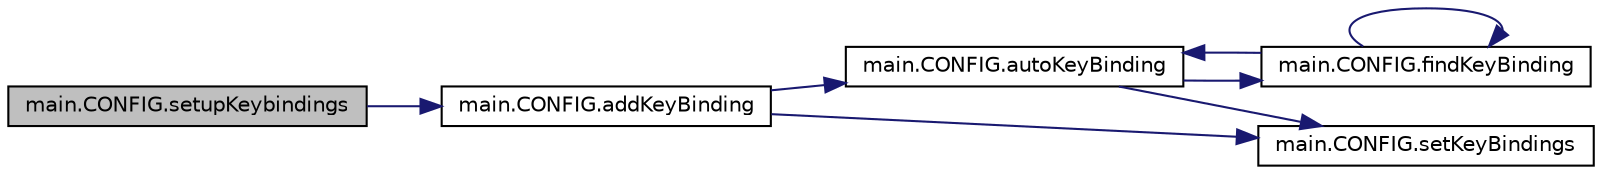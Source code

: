 digraph "main.CONFIG.setupKeybindings"
{
 // LATEX_PDF_SIZE
  edge [fontname="Helvetica",fontsize="10",labelfontname="Helvetica",labelfontsize="10"];
  node [fontname="Helvetica",fontsize="10",shape=record];
  rankdir="LR";
  Node1 [label="main.CONFIG.setupKeybindings",height=0.2,width=0.4,color="black", fillcolor="grey75", style="filled", fontcolor="black",tooltip="KEY BINDING FUNCTIONS #."];
  Node1 -> Node2 [color="midnightblue",fontsize="10",style="solid",fontname="Helvetica"];
  Node2 [label="main.CONFIG.addKeyBinding",height=0.2,width=0.4,color="black", fillcolor="white", style="filled",URL="$classmain_1_1_c_o_n_f_i_g.html#a0ac17a3baa7d4f9a6f19b154a6ffcf1d",tooltip=" "];
  Node2 -> Node3 [color="midnightblue",fontsize="10",style="solid",fontname="Helvetica"];
  Node3 [label="main.CONFIG.autoKeyBinding",height=0.2,width=0.4,color="black", fillcolor="white", style="filled",URL="$classmain_1_1_c_o_n_f_i_g.html#a834773b877828f908fe9bad26d3ac63a",tooltip=" "];
  Node3 -> Node4 [color="midnightblue",fontsize="10",style="solid",fontname="Helvetica"];
  Node4 [label="main.CONFIG.findKeyBinding",height=0.2,width=0.4,color="black", fillcolor="white", style="filled",URL="$classmain_1_1_c_o_n_f_i_g.html#a3cde77a87e2af677e8623cc9e6c632d1",tooltip=" "];
  Node4 -> Node3 [color="midnightblue",fontsize="10",style="solid",fontname="Helvetica"];
  Node4 -> Node4 [color="midnightblue",fontsize="10",style="solid",fontname="Helvetica"];
  Node3 -> Node5 [color="midnightblue",fontsize="10",style="solid",fontname="Helvetica"];
  Node5 [label="main.CONFIG.setKeyBindings",height=0.2,width=0.4,color="black", fillcolor="white", style="filled",URL="$classmain_1_1_c_o_n_f_i_g.html#a874214db27ad7967916224ec2e7433ef",tooltip=" "];
  Node2 -> Node5 [color="midnightblue",fontsize="10",style="solid",fontname="Helvetica"];
}
